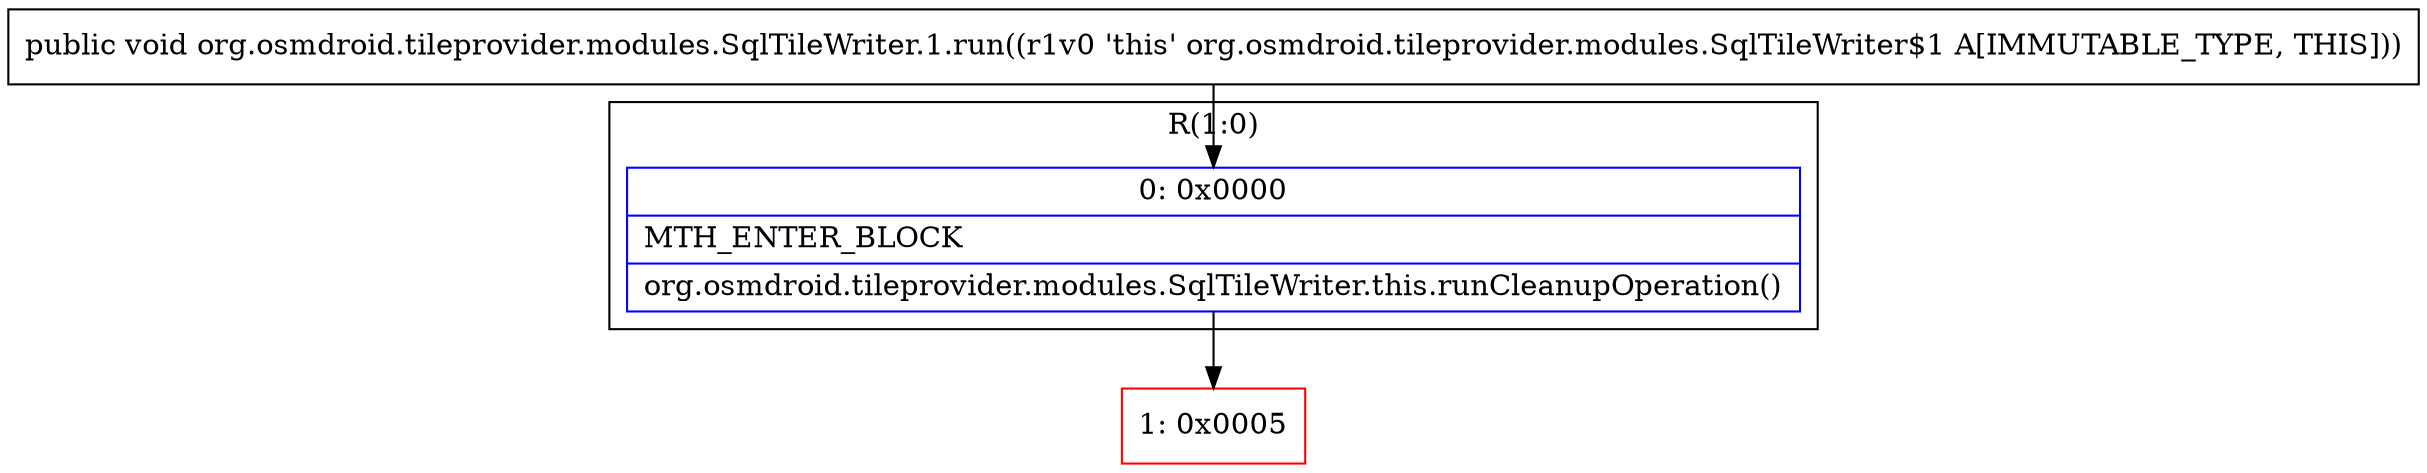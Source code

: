 digraph "CFG fororg.osmdroid.tileprovider.modules.SqlTileWriter.1.run()V" {
subgraph cluster_Region_952578722 {
label = "R(1:0)";
node [shape=record,color=blue];
Node_0 [shape=record,label="{0\:\ 0x0000|MTH_ENTER_BLOCK\l|org.osmdroid.tileprovider.modules.SqlTileWriter.this.runCleanupOperation()\l}"];
}
Node_1 [shape=record,color=red,label="{1\:\ 0x0005}"];
MethodNode[shape=record,label="{public void org.osmdroid.tileprovider.modules.SqlTileWriter.1.run((r1v0 'this' org.osmdroid.tileprovider.modules.SqlTileWriter$1 A[IMMUTABLE_TYPE, THIS])) }"];
MethodNode -> Node_0;
Node_0 -> Node_1;
}

